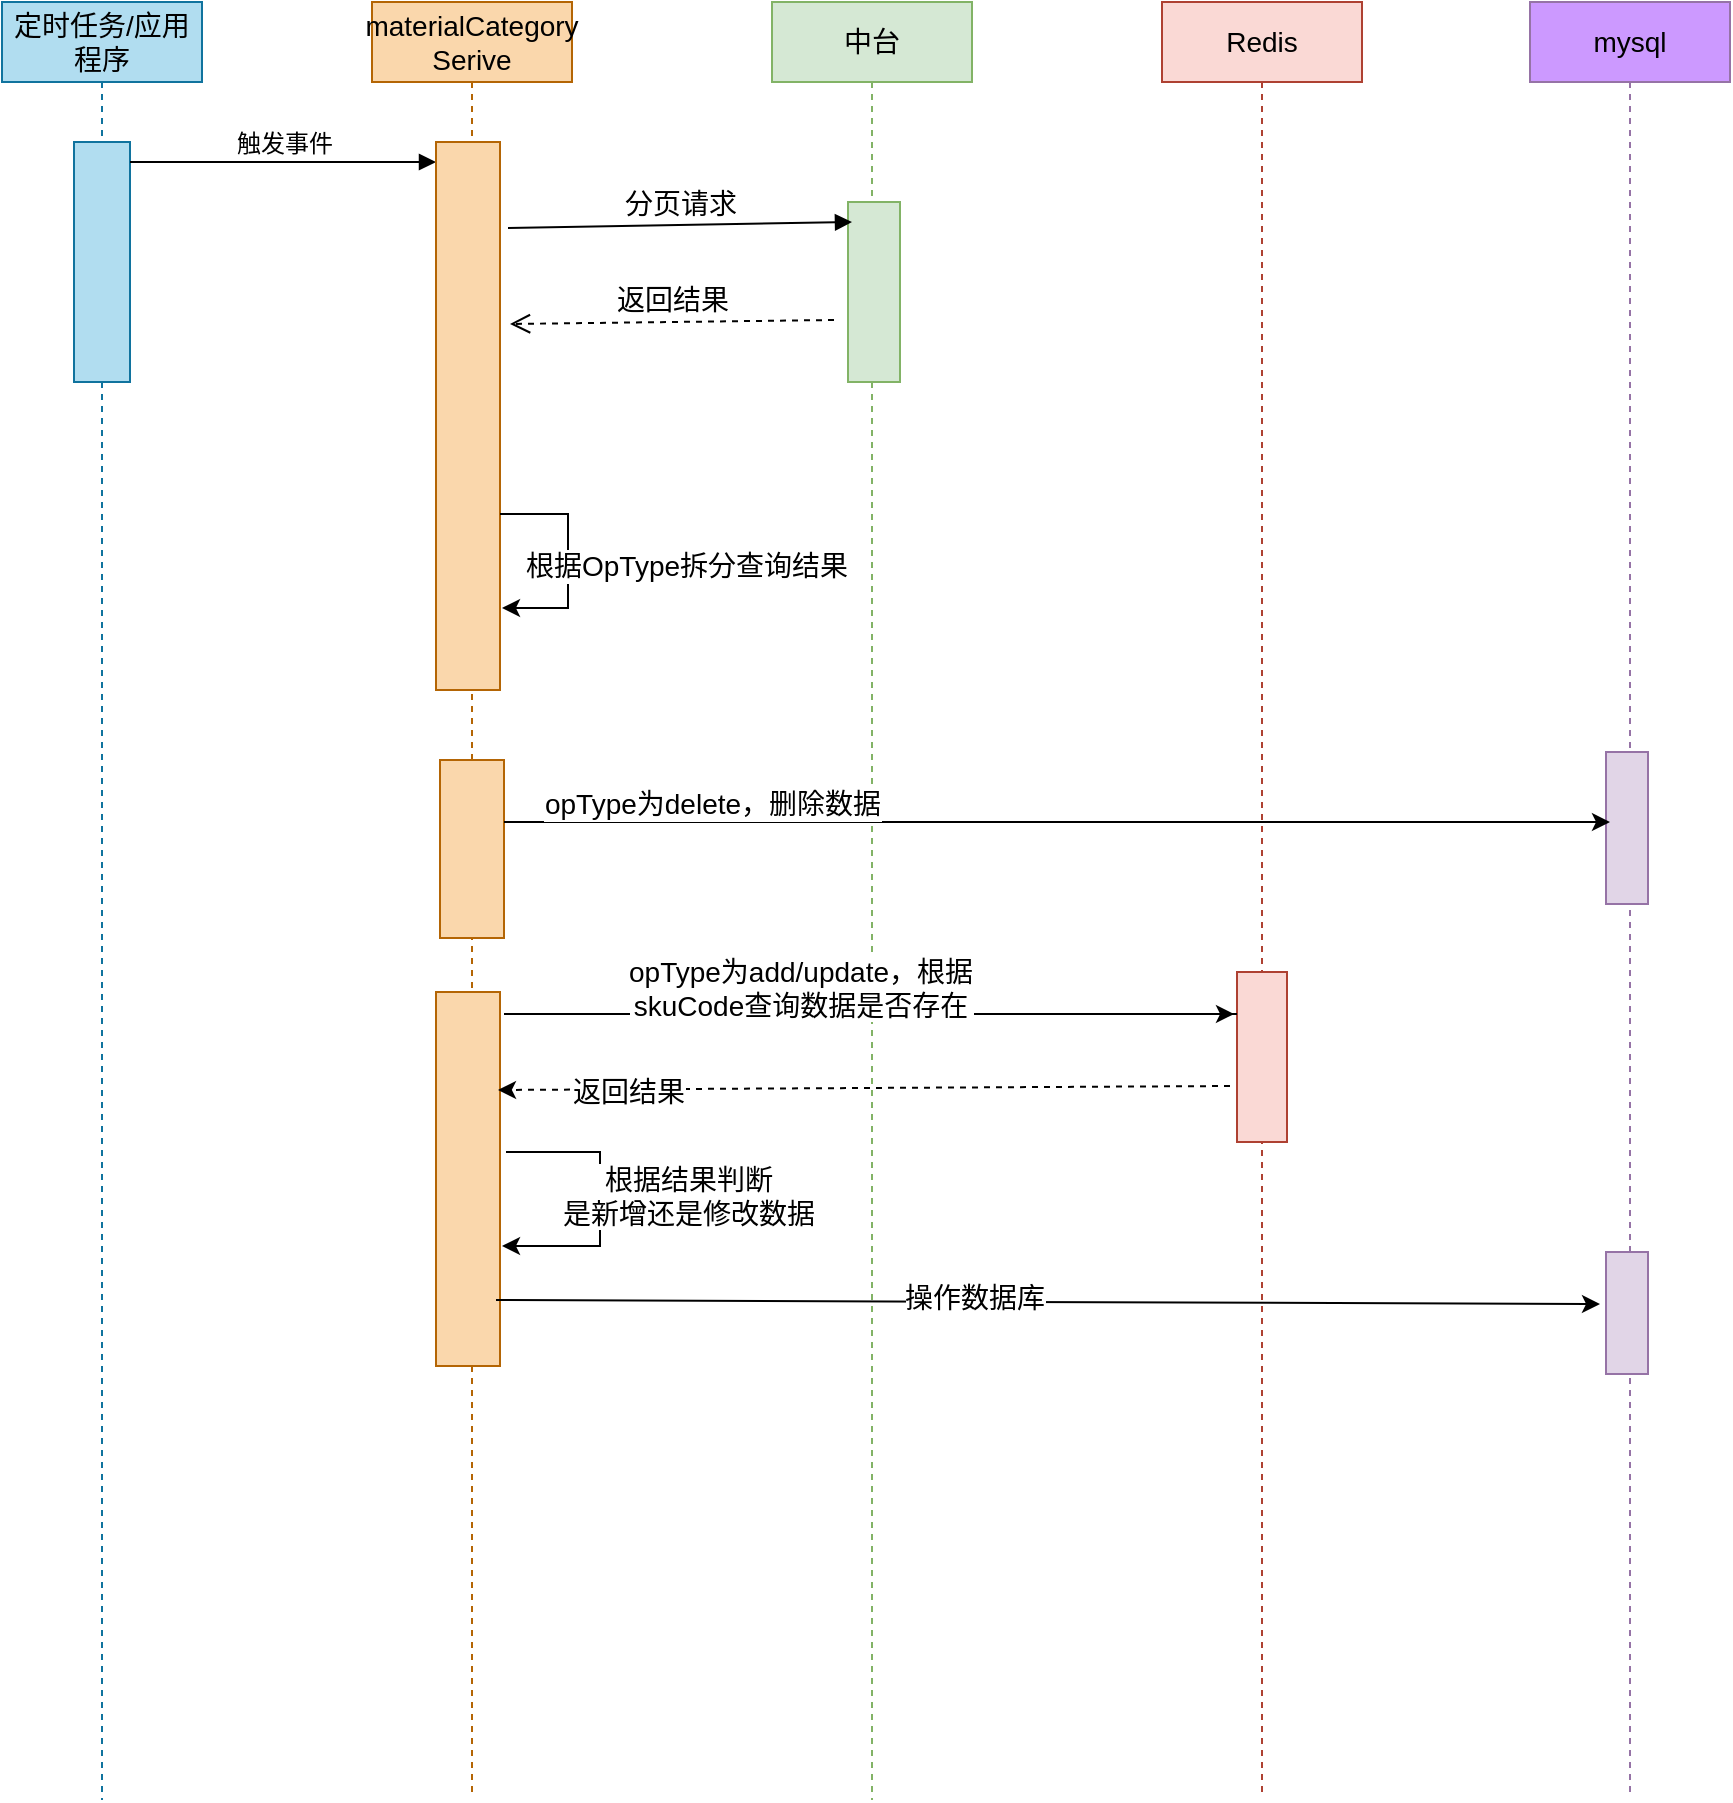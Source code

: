 <mxfile version="20.8.19" type="github" pages="2">
  <diagram name="Page-1" id="9rlAnr0whuJfNL5q-pFU">
    <mxGraphModel dx="1434" dy="764" grid="0" gridSize="10" guides="1" tooltips="1" connect="1" arrows="1" fold="1" page="0" pageScale="1" pageWidth="2500" pageHeight="1600" math="0" shadow="0">
      <root>
        <mxCell id="0" />
        <mxCell id="1" parent="0" />
        <mxCell id="jw1D5i-bptpZqYjqfrqc-1" value="&lt;font style=&quot;font-size: 14px;&quot;&gt;定时任务/应用程序&lt;/font&gt;" style="shape=umlLifeline;perimeter=lifelinePerimeter;whiteSpace=wrap;html=1;container=0;dropTarget=0;collapsible=0;recursiveResize=0;outlineConnect=0;portConstraint=eastwest;newEdgeStyle={&quot;edgeStyle&quot;:&quot;elbowEdgeStyle&quot;,&quot;elbow&quot;:&quot;vertical&quot;,&quot;curved&quot;:0,&quot;rounded&quot;:0};fillColor=#b1ddf0;strokeColor=#10739e;" parent="1" vertex="1">
          <mxGeometry x="305" y="160" width="100" height="899" as="geometry" />
        </mxCell>
        <mxCell id="jw1D5i-bptpZqYjqfrqc-2" value="" style="html=1;points=[];perimeter=orthogonalPerimeter;outlineConnect=0;targetShapes=umlLifeline;portConstraint=eastwest;newEdgeStyle={&quot;edgeStyle&quot;:&quot;elbowEdgeStyle&quot;,&quot;elbow&quot;:&quot;vertical&quot;,&quot;curved&quot;:0,&quot;rounded&quot;:0};fillColor=#b1ddf0;strokeColor=#10739e;" parent="jw1D5i-bptpZqYjqfrqc-1" vertex="1">
          <mxGeometry x="36" y="70" width="28" height="120" as="geometry" />
        </mxCell>
        <mxCell id="jw1D5i-bptpZqYjqfrqc-7" value="&lt;font style=&quot;font-size: 12px;&quot;&gt;触发事件&lt;/font&gt;" style="html=1;verticalAlign=bottom;endArrow=block;edgeStyle=elbowEdgeStyle;elbow=vertical;curved=0;rounded=0;" parent="1" source="jw1D5i-bptpZqYjqfrqc-2" target="jw1D5i-bptpZqYjqfrqc-14" edge="1">
          <mxGeometry relative="1" as="geometry">
            <mxPoint x="460" y="250" as="sourcePoint" />
            <Array as="points">
              <mxPoint x="445" y="240" />
            </Array>
            <mxPoint x="530" y="240" as="targetPoint" />
          </mxGeometry>
        </mxCell>
        <mxCell id="jw1D5i-bptpZqYjqfrqc-11" value="&lt;font style=&quot;font-size: 14px;&quot;&gt;Redis&lt;/font&gt;" style="shape=umlLifeline;perimeter=lifelinePerimeter;whiteSpace=wrap;html=1;container=0;dropTarget=0;collapsible=0;recursiveResize=0;outlineConnect=0;portConstraint=eastwest;newEdgeStyle={&quot;edgeStyle&quot;:&quot;elbowEdgeStyle&quot;,&quot;elbow&quot;:&quot;vertical&quot;,&quot;curved&quot;:0,&quot;rounded&quot;:0};fillColor=#fad9d5;strokeColor=#ae4132;" parent="1" vertex="1">
          <mxGeometry x="885" y="160" width="100" height="896" as="geometry" />
        </mxCell>
        <mxCell id="jw1D5i-bptpZqYjqfrqc-12" value="" style="html=1;points=[];perimeter=orthogonalPerimeter;outlineConnect=0;targetShapes=umlLifeline;portConstraint=eastwest;newEdgeStyle={&quot;edgeStyle&quot;:&quot;elbowEdgeStyle&quot;,&quot;elbow&quot;:&quot;vertical&quot;,&quot;curved&quot;:0,&quot;rounded&quot;:0};fillColor=#fad9d5;strokeColor=#ae4132;" parent="jw1D5i-bptpZqYjqfrqc-11" vertex="1">
          <mxGeometry x="37.5" y="485" width="25" height="85" as="geometry" />
        </mxCell>
        <mxCell id="jw1D5i-bptpZqYjqfrqc-13" value="&lt;font style=&quot;font-size: 14px;&quot;&gt;materialCategory&lt;br&gt;Serive&lt;/font&gt;" style="shape=umlLifeline;perimeter=lifelinePerimeter;whiteSpace=wrap;html=1;container=0;dropTarget=0;collapsible=0;recursiveResize=0;outlineConnect=0;portConstraint=eastwest;newEdgeStyle={&quot;edgeStyle&quot;:&quot;elbowEdgeStyle&quot;,&quot;elbow&quot;:&quot;vertical&quot;,&quot;curved&quot;:0,&quot;rounded&quot;:0};fillColor=#fad7ac;strokeColor=#b46504;" parent="1" vertex="1">
          <mxGeometry x="490" y="160" width="100" height="897" as="geometry" />
        </mxCell>
        <mxCell id="jw1D5i-bptpZqYjqfrqc-14" value="" style="html=1;points=[];perimeter=orthogonalPerimeter;outlineConnect=0;targetShapes=umlLifeline;portConstraint=eastwest;newEdgeStyle={&quot;edgeStyle&quot;:&quot;elbowEdgeStyle&quot;,&quot;elbow&quot;:&quot;vertical&quot;,&quot;curved&quot;:0,&quot;rounded&quot;:0};fillColor=#fad7ac;strokeColor=#b46504;" parent="jw1D5i-bptpZqYjqfrqc-13" vertex="1">
          <mxGeometry x="32" y="70" width="32" height="274" as="geometry" />
        </mxCell>
        <mxCell id="4BBNZKaEhTjfxijUrDNG-5" value="" style="html=1;points=[];perimeter=orthogonalPerimeter;outlineConnect=0;targetShapes=umlLifeline;portConstraint=eastwest;newEdgeStyle={&quot;edgeStyle&quot;:&quot;elbowEdgeStyle&quot;,&quot;elbow&quot;:&quot;vertical&quot;,&quot;curved&quot;:0,&quot;rounded&quot;:0};fillColor=#fad7ac;strokeColor=#b46504;" vertex="1" parent="jw1D5i-bptpZqYjqfrqc-13">
          <mxGeometry x="34" y="379" width="32" height="89" as="geometry" />
        </mxCell>
        <mxCell id="4BBNZKaEhTjfxijUrDNG-6" value="" style="html=1;points=[];perimeter=orthogonalPerimeter;outlineConnect=0;targetShapes=umlLifeline;portConstraint=eastwest;newEdgeStyle={&quot;edgeStyle&quot;:&quot;elbowEdgeStyle&quot;,&quot;elbow&quot;:&quot;vertical&quot;,&quot;curved&quot;:0,&quot;rounded&quot;:0};fillColor=#fad7ac;strokeColor=#b46504;" vertex="1" parent="jw1D5i-bptpZqYjqfrqc-13">
          <mxGeometry x="32" y="495" width="32" height="187" as="geometry" />
        </mxCell>
        <mxCell id="jw1D5i-bptpZqYjqfrqc-15" value="&lt;font style=&quot;font-size: 14px;&quot;&gt;mysql&lt;/font&gt;" style="shape=umlLifeline;perimeter=lifelinePerimeter;whiteSpace=wrap;html=1;container=0;dropTarget=0;collapsible=0;recursiveResize=0;outlineConnect=0;portConstraint=eastwest;newEdgeStyle={&quot;edgeStyle&quot;:&quot;elbowEdgeStyle&quot;,&quot;elbow&quot;:&quot;vertical&quot;,&quot;curved&quot;:0,&quot;rounded&quot;:0};fillColor=#CC99FF;strokeColor=#9673a6;" parent="1" vertex="1">
          <mxGeometry x="1069" y="160" width="100" height="898" as="geometry" />
        </mxCell>
        <mxCell id="jw1D5i-bptpZqYjqfrqc-16" value="" style="html=1;points=[];perimeter=orthogonalPerimeter;outlineConnect=0;targetShapes=umlLifeline;portConstraint=eastwest;newEdgeStyle={&quot;edgeStyle&quot;:&quot;elbowEdgeStyle&quot;,&quot;elbow&quot;:&quot;vertical&quot;,&quot;curved&quot;:0,&quot;rounded&quot;:0};fillColor=#e1d5e7;strokeColor=#9673a6;" parent="jw1D5i-bptpZqYjqfrqc-15" vertex="1">
          <mxGeometry x="38" y="375" width="21" height="76" as="geometry" />
        </mxCell>
        <mxCell id="4BBNZKaEhTjfxijUrDNG-11" value="" style="html=1;points=[];perimeter=orthogonalPerimeter;outlineConnect=0;targetShapes=umlLifeline;portConstraint=eastwest;newEdgeStyle={&quot;edgeStyle&quot;:&quot;elbowEdgeStyle&quot;,&quot;elbow&quot;:&quot;vertical&quot;,&quot;curved&quot;:0,&quot;rounded&quot;:0};fillColor=#e1d5e7;strokeColor=#9673a6;" vertex="1" parent="jw1D5i-bptpZqYjqfrqc-15">
          <mxGeometry x="38" y="625" width="21" height="61" as="geometry" />
        </mxCell>
        <mxCell id="jw1D5i-bptpZqYjqfrqc-38" value="&lt;span style=&quot;font-size: 14px;&quot;&gt;&lt;font color=&quot;#000000&quot;&gt;中台&lt;/font&gt;&lt;/span&gt;" style="shape=umlLifeline;perimeter=lifelinePerimeter;whiteSpace=wrap;html=1;container=0;dropTarget=0;collapsible=0;recursiveResize=0;outlineConnect=0;portConstraint=eastwest;newEdgeStyle={&quot;edgeStyle&quot;:&quot;elbowEdgeStyle&quot;,&quot;elbow&quot;:&quot;vertical&quot;,&quot;curved&quot;:0,&quot;rounded&quot;:0};fillColor=#d5e8d4;strokeColor=#82b366;" parent="1" vertex="1">
          <mxGeometry x="690" y="160" width="100" height="899" as="geometry" />
        </mxCell>
        <mxCell id="jw1D5i-bptpZqYjqfrqc-39" value="" style="html=1;points=[];perimeter=orthogonalPerimeter;outlineConnect=0;targetShapes=umlLifeline;portConstraint=eastwest;newEdgeStyle={&quot;edgeStyle&quot;:&quot;elbowEdgeStyle&quot;,&quot;elbow&quot;:&quot;vertical&quot;,&quot;curved&quot;:0,&quot;rounded&quot;:0};fillColor=#d5e8d4;strokeColor=#82b366;" parent="jw1D5i-bptpZqYjqfrqc-38" vertex="1">
          <mxGeometry x="38" y="100" width="26" height="90" as="geometry" />
        </mxCell>
        <mxCell id="jw1D5i-bptpZqYjqfrqc-41" value="&lt;font style=&quot;font-size: 14px;&quot;&gt;分页请求&lt;/font&gt;" style="html=1;verticalAlign=bottom;endArrow=block;elbow=vertical;rounded=0;" parent="1" edge="1">
          <mxGeometry relative="1" as="geometry">
            <mxPoint x="558" y="273" as="sourcePoint" />
            <mxPoint x="730" y="270" as="targetPoint" />
          </mxGeometry>
        </mxCell>
        <mxCell id="jw1D5i-bptpZqYjqfrqc-42" value="&lt;font style=&quot;font-size: 14px;&quot;&gt;返回结果&lt;/font&gt;" style="html=1;verticalAlign=bottom;endArrow=open;dashed=1;endSize=8;elbow=vertical;rounded=0;" parent="1" edge="1">
          <mxGeometry relative="1" as="geometry">
            <mxPoint x="559" y="321" as="targetPoint" />
            <mxPoint x="721" y="319" as="sourcePoint" />
          </mxGeometry>
        </mxCell>
        <mxCell id="4BBNZKaEhTjfxijUrDNG-3" value="" style="endArrow=classic;html=1;rounded=0;edgeStyle=orthogonalEdgeStyle;" edge="1" parent="1" source="jw1D5i-bptpZqYjqfrqc-14">
          <mxGeometry width="50" height="50" relative="1" as="geometry">
            <mxPoint x="555" y="391" as="sourcePoint" />
            <mxPoint x="555" y="463" as="targetPoint" />
            <Array as="points">
              <mxPoint x="588" y="416" />
              <mxPoint x="588" y="463" />
            </Array>
          </mxGeometry>
        </mxCell>
        <mxCell id="4BBNZKaEhTjfxijUrDNG-4" value="&lt;font style=&quot;font-size: 14px;&quot;&gt;根据OpType拆分查询结果&lt;/font&gt;" style="edgeLabel;html=1;align=center;verticalAlign=middle;resizable=0;points=[];" vertex="1" connectable="0" parent="4BBNZKaEhTjfxijUrDNG-3">
          <mxGeometry x="-0.526" y="3" relative="1" as="geometry">
            <mxPoint x="66" y="29" as="offset" />
          </mxGeometry>
        </mxCell>
        <mxCell id="4BBNZKaEhTjfxijUrDNG-8" value="" style="endArrow=classic;html=1;rounded=0;entryX=0.095;entryY=0.186;entryDx=0;entryDy=0;entryPerimeter=0;" edge="1" parent="1">
          <mxGeometry width="50" height="50" relative="1" as="geometry">
            <mxPoint x="556" y="570.004" as="sourcePoint" />
            <mxPoint x="1108.995" y="570.004" as="targetPoint" />
          </mxGeometry>
        </mxCell>
        <mxCell id="4BBNZKaEhTjfxijUrDNG-9" value="&lt;font style=&quot;font-size: 14px;&quot;&gt;opType为delete，删除数据&lt;/font&gt;" style="edgeLabel;html=1;align=center;verticalAlign=middle;resizable=0;points=[];" vertex="1" connectable="0" parent="4BBNZKaEhTjfxijUrDNG-8">
          <mxGeometry x="-0.693" y="-1" relative="1" as="geometry">
            <mxPoint x="19" y="-10" as="offset" />
          </mxGeometry>
        </mxCell>
        <mxCell id="4BBNZKaEhTjfxijUrDNG-10" value="" style="endArrow=classic;html=1;rounded=0;startArrow=none;" edge="1" parent="1" source="jw1D5i-bptpZqYjqfrqc-12">
          <mxGeometry width="50" height="50" relative="1" as="geometry">
            <mxPoint x="556" y="666" as="sourcePoint" />
            <mxPoint x="921" y="666" as="targetPoint" />
            <Array as="points">
              <mxPoint x="832" y="666" />
            </Array>
          </mxGeometry>
        </mxCell>
        <mxCell id="4BBNZKaEhTjfxijUrDNG-14" value="" style="endArrow=classic;html=1;rounded=0;dashed=1;" edge="1" parent="1">
          <mxGeometry width="50" height="50" relative="1" as="geometry">
            <mxPoint x="919" y="702" as="sourcePoint" />
            <mxPoint x="553" y="704" as="targetPoint" />
          </mxGeometry>
        </mxCell>
        <mxCell id="4BBNZKaEhTjfxijUrDNG-15" value="&lt;font style=&quot;font-size: 14px;&quot;&gt;返回结果&lt;/font&gt;" style="edgeLabel;html=1;align=center;verticalAlign=middle;resizable=0;points=[];" vertex="1" connectable="0" parent="4BBNZKaEhTjfxijUrDNG-14">
          <mxGeometry x="0.644" y="1" relative="1" as="geometry">
            <mxPoint as="offset" />
          </mxGeometry>
        </mxCell>
        <mxCell id="4BBNZKaEhTjfxijUrDNG-16" value="" style="endArrow=none;html=1;rounded=0;" edge="1" parent="1" target="jw1D5i-bptpZqYjqfrqc-12">
          <mxGeometry width="50" height="50" relative="1" as="geometry">
            <mxPoint x="556" y="666" as="sourcePoint" />
            <mxPoint x="1105" y="666" as="targetPoint" />
            <Array as="points" />
          </mxGeometry>
        </mxCell>
        <mxCell id="4BBNZKaEhTjfxijUrDNG-17" value="&lt;font style=&quot;font-size: 14px;&quot;&gt;opType为add/update，根据&lt;br&gt;skuCode查询数据是否存在&lt;/font&gt;" style="edgeLabel;html=1;align=center;verticalAlign=middle;resizable=0;points=[];" vertex="1" connectable="0" parent="4BBNZKaEhTjfxijUrDNG-16">
          <mxGeometry x="-0.683" y="-1" relative="1" as="geometry">
            <mxPoint x="90" y="-14" as="offset" />
          </mxGeometry>
        </mxCell>
        <mxCell id="4BBNZKaEhTjfxijUrDNG-18" value="" style="endArrow=classic;html=1;rounded=0;edgeStyle=orthogonalEdgeStyle;" edge="1" parent="1">
          <mxGeometry width="50" height="50" relative="1" as="geometry">
            <mxPoint x="557" y="735" as="sourcePoint" />
            <mxPoint x="555" y="782" as="targetPoint" />
            <Array as="points">
              <mxPoint x="557" y="735" />
              <mxPoint x="604" y="735" />
              <mxPoint x="604" y="782" />
            </Array>
          </mxGeometry>
        </mxCell>
        <mxCell id="4BBNZKaEhTjfxijUrDNG-19" value="&lt;font style=&quot;font-size: 14px;&quot;&gt;根据结果判断&lt;br&gt;是新增还是修改数据&lt;/font&gt;" style="edgeLabel;html=1;align=center;verticalAlign=middle;resizable=0;points=[];" vertex="1" connectable="0" parent="4BBNZKaEhTjfxijUrDNG-18">
          <mxGeometry x="0.379" y="1" relative="1" as="geometry">
            <mxPoint x="48" y="-26" as="offset" />
          </mxGeometry>
        </mxCell>
        <mxCell id="4BBNZKaEhTjfxijUrDNG-21" value="" style="endArrow=classic;html=1;rounded=0;" edge="1" parent="1">
          <mxGeometry width="50" height="50" relative="1" as="geometry">
            <mxPoint x="552" y="809" as="sourcePoint" />
            <mxPoint x="1104" y="811" as="targetPoint" />
          </mxGeometry>
        </mxCell>
        <mxCell id="4BBNZKaEhTjfxijUrDNG-22" value="&lt;font style=&quot;font-size: 14px;&quot;&gt;操作数据库&lt;/font&gt;" style="edgeLabel;html=1;align=center;verticalAlign=middle;resizable=0;points=[];" vertex="1" connectable="0" parent="4BBNZKaEhTjfxijUrDNG-21">
          <mxGeometry x="-0.134" y="2" relative="1" as="geometry">
            <mxPoint as="offset" />
          </mxGeometry>
        </mxCell>
      </root>
    </mxGraphModel>
  </diagram>
  <diagram id="VtKlL0WCUns5X4JokIXI" name="第 2 页">
    <mxGraphModel dx="1402" dy="764" grid="0" gridSize="10" guides="1" tooltips="1" connect="1" arrows="1" fold="1" page="0" pageScale="1" pageWidth="2500" pageHeight="1600" math="0" shadow="0">
      <root>
        <mxCell id="0" />
        <mxCell id="1" parent="0" />
        <mxCell id="gQIAnr2j4avc485dqjna-1" value="&lt;span style=&quot;font-size: 14px;&quot;&gt;中台&lt;br&gt;rocketMQ&lt;br&gt;&lt;/span&gt;" style="shape=umlLifeline;perimeter=lifelinePerimeter;whiteSpace=wrap;html=1;container=0;dropTarget=0;collapsible=0;recursiveResize=0;outlineConnect=0;portConstraint=eastwest;newEdgeStyle={&quot;edgeStyle&quot;:&quot;elbowEdgeStyle&quot;,&quot;elbow&quot;:&quot;vertical&quot;,&quot;curved&quot;:0,&quot;rounded&quot;:0};fillColor=#b1ddf0;strokeColor=#10739e;" vertex="1" parent="1">
          <mxGeometry x="170" y="150" width="100" height="1010" as="geometry" />
        </mxCell>
        <mxCell id="gQIAnr2j4avc485dqjna-2" value="" style="html=1;points=[];perimeter=orthogonalPerimeter;outlineConnect=0;targetShapes=umlLifeline;portConstraint=eastwest;newEdgeStyle={&quot;edgeStyle&quot;:&quot;elbowEdgeStyle&quot;,&quot;elbow&quot;:&quot;vertical&quot;,&quot;curved&quot;:0,&quot;rounded&quot;:0};fillColor=#b1ddf0;strokeColor=#10739e;" vertex="1" parent="gQIAnr2j4avc485dqjna-1">
          <mxGeometry x="36" y="70" width="28" height="80" as="geometry" />
        </mxCell>
        <mxCell id="gQIAnr2j4avc485dqjna-3" value="&lt;font style=&quot;font-size: 14px;&quot;&gt;Redis&lt;/font&gt;" style="shape=umlLifeline;perimeter=lifelinePerimeter;whiteSpace=wrap;html=1;container=0;dropTarget=0;collapsible=0;recursiveResize=0;outlineConnect=0;portConstraint=eastwest;newEdgeStyle={&quot;edgeStyle&quot;:&quot;elbowEdgeStyle&quot;,&quot;elbow&quot;:&quot;vertical&quot;,&quot;curved&quot;:0,&quot;rounded&quot;:0};fillColor=#fad9d5;strokeColor=#ae4132;" vertex="1" parent="1">
          <mxGeometry x="571" y="150" width="100" height="1010" as="geometry" />
        </mxCell>
        <mxCell id="gQIAnr2j4avc485dqjna-4" value="" style="html=1;points=[];perimeter=orthogonalPerimeter;outlineConnect=0;targetShapes=umlLifeline;portConstraint=eastwest;newEdgeStyle={&quot;edgeStyle&quot;:&quot;elbowEdgeStyle&quot;,&quot;elbow&quot;:&quot;vertical&quot;,&quot;curved&quot;:0,&quot;rounded&quot;:0};fillColor=#fad9d5;strokeColor=#ae4132;" vertex="1" parent="gQIAnr2j4avc485dqjna-3">
          <mxGeometry x="35" y="180" width="32" height="80" as="geometry" />
        </mxCell>
        <mxCell id="gQIAnr2j4avc485dqjna-5" value="" style="html=1;points=[];perimeter=orthogonalPerimeter;outlineConnect=0;targetShapes=umlLifeline;portConstraint=eastwest;newEdgeStyle={&quot;edgeStyle&quot;:&quot;elbowEdgeStyle&quot;,&quot;elbow&quot;:&quot;vertical&quot;,&quot;curved&quot;:0,&quot;rounded&quot;:0};fillColor=#fad9d5;strokeColor=#ae4132;" vertex="1" parent="gQIAnr2j4avc485dqjna-3">
          <mxGeometry x="35" y="653" width="32" height="47" as="geometry" />
        </mxCell>
        <mxCell id="gQIAnr2j4avc485dqjna-6" value="&lt;font style=&quot;font-size: 14px;&quot;&gt;materialCategory&lt;br&gt;Serive&lt;/font&gt;" style="shape=umlLifeline;perimeter=lifelinePerimeter;whiteSpace=wrap;html=1;container=0;dropTarget=0;collapsible=0;recursiveResize=0;outlineConnect=0;portConstraint=eastwest;newEdgeStyle={&quot;edgeStyle&quot;:&quot;elbowEdgeStyle&quot;,&quot;elbow&quot;:&quot;vertical&quot;,&quot;curved&quot;:0,&quot;rounded&quot;:0};fillColor=#fad7ac;strokeColor=#b46504;" vertex="1" parent="1">
          <mxGeometry x="345" y="150" width="100" height="1010" as="geometry" />
        </mxCell>
        <mxCell id="gQIAnr2j4avc485dqjna-7" value="" style="html=1;points=[];perimeter=orthogonalPerimeter;outlineConnect=0;targetShapes=umlLifeline;portConstraint=eastwest;newEdgeStyle={&quot;edgeStyle&quot;:&quot;elbowEdgeStyle&quot;,&quot;elbow&quot;:&quot;vertical&quot;,&quot;curved&quot;:0,&quot;rounded&quot;:0};fillColor=#fad7ac;strokeColor=#b46504;" vertex="1" parent="gQIAnr2j4avc485dqjna-6">
          <mxGeometry x="32" y="70" width="32" height="647" as="geometry" />
        </mxCell>
        <mxCell id="gQIAnr2j4avc485dqjna-8" value="&lt;font style=&quot;font-size: 14px;&quot;&gt;判断返回结果&lt;/font&gt;" style="html=1;verticalAlign=bottom;endArrow=open;endSize=8;edgeStyle=orthogonalEdgeStyle;elbow=vertical;rounded=0;" edge="1" parent="gQIAnr2j4avc485dqjna-6" source="gQIAnr2j4avc485dqjna-7" target="gQIAnr2j4avc485dqjna-7">
          <mxGeometry relative="1" as="geometry">
            <mxPoint x="60" y="240" as="targetPoint" />
            <Array as="points">
              <mxPoint x="90" y="278" />
              <mxPoint x="90" y="326" />
            </Array>
            <mxPoint x="70" y="280" as="sourcePoint" />
          </mxGeometry>
        </mxCell>
        <mxCell id="gQIAnr2j4avc485dqjna-9" value="" style="endArrow=classic;html=1;rounded=0;sketch=0;fontSize=14;fontColor=#000000;elbow=vertical;edgeStyle=orthogonalEdgeStyle;" edge="1" parent="gQIAnr2j4avc485dqjna-6" source="gQIAnr2j4avc485dqjna-7" target="gQIAnr2j4avc485dqjna-7">
          <mxGeometry width="50" height="50" relative="1" as="geometry">
            <mxPoint x="110" y="550" as="sourcePoint" />
            <mxPoint x="60" y="590" as="targetPoint" />
            <Array as="points">
              <mxPoint x="110" y="539" />
              <mxPoint x="110" y="583" />
            </Array>
          </mxGeometry>
        </mxCell>
        <mxCell id="gQIAnr2j4avc485dqjna-10" value="判断返回结果" style="edgeLabel;html=1;align=center;verticalAlign=middle;resizable=0;points=[];fontSize=14;fontColor=#000000;" vertex="1" connectable="0" parent="gQIAnr2j4avc485dqjna-9">
          <mxGeometry x="-0.106" y="-1" relative="1" as="geometry">
            <mxPoint as="offset" />
          </mxGeometry>
        </mxCell>
        <mxCell id="gQIAnr2j4avc485dqjna-11" value="&lt;font style=&quot;font-size: 14px;&quot;&gt;mysql&lt;/font&gt;" style="shape=umlLifeline;perimeter=lifelinePerimeter;whiteSpace=wrap;html=1;container=0;dropTarget=0;collapsible=0;recursiveResize=0;outlineConnect=0;portConstraint=eastwest;newEdgeStyle={&quot;edgeStyle&quot;:&quot;elbowEdgeStyle&quot;,&quot;elbow&quot;:&quot;vertical&quot;,&quot;curved&quot;:0,&quot;rounded&quot;:0};fillColor=#CC99FF;strokeColor=#9673a6;" vertex="1" parent="1">
          <mxGeometry x="936" y="150" width="100" height="1010" as="geometry" />
        </mxCell>
        <mxCell id="gQIAnr2j4avc485dqjna-12" value="" style="html=1;points=[];perimeter=orthogonalPerimeter;outlineConnect=0;targetShapes=umlLifeline;portConstraint=eastwest;newEdgeStyle={&quot;edgeStyle&quot;:&quot;elbowEdgeStyle&quot;,&quot;elbow&quot;:&quot;vertical&quot;,&quot;curved&quot;:0,&quot;rounded&quot;:0};fillColor=#e1d5e7;strokeColor=#9673a6;" vertex="1" parent="gQIAnr2j4avc485dqjna-11">
          <mxGeometry x="38" y="455" width="22" height="169" as="geometry" />
        </mxCell>
        <mxCell id="gQIAnr2j4avc485dqjna-13" value="" style="endArrow=classic;html=1;rounded=0;sketch=0;fontSize=14;fontColor=#000000;elbow=vertical;" edge="1" parent="1">
          <mxGeometry width="50" height="50" relative="1" as="geometry">
            <mxPoint x="240" y="240" as="sourcePoint" />
            <mxPoint x="376" y="240" as="targetPoint" />
            <Array as="points">
              <mxPoint x="370" y="240" />
            </Array>
          </mxGeometry>
        </mxCell>
        <mxCell id="gQIAnr2j4avc485dqjna-14" value="推送消息" style="edgeLabel;html=1;align=center;verticalAlign=middle;resizable=0;points=[];fontSize=14;fontColor=#000000;" vertex="1" connectable="0" parent="gQIAnr2j4avc485dqjna-13">
          <mxGeometry x="-0.355" y="3" relative="1" as="geometry">
            <mxPoint as="offset" />
          </mxGeometry>
        </mxCell>
        <mxCell id="gQIAnr2j4avc485dqjna-15" value="&lt;span style=&quot;font-size: 14px;&quot;&gt;中台&lt;br&gt;查询商品接口&lt;br&gt;&lt;/span&gt;" style="shape=umlLifeline;perimeter=lifelinePerimeter;whiteSpace=wrap;html=1;container=0;dropTarget=0;collapsible=0;recursiveResize=0;outlineConnect=0;portConstraint=eastwest;newEdgeStyle={&quot;edgeStyle&quot;:&quot;elbowEdgeStyle&quot;,&quot;elbow&quot;:&quot;vertical&quot;,&quot;curved&quot;:0,&quot;rounded&quot;:0};fillColor=#b1ddf0;strokeColor=#10739e;" vertex="1" parent="1">
          <mxGeometry x="757" y="150" width="100" height="1010" as="geometry" />
        </mxCell>
        <mxCell id="gQIAnr2j4avc485dqjna-16" value="" style="html=1;points=[];perimeter=orthogonalPerimeter;outlineConnect=0;targetShapes=umlLifeline;portConstraint=eastwest;newEdgeStyle={&quot;edgeStyle&quot;:&quot;elbowEdgeStyle&quot;,&quot;elbow&quot;:&quot;vertical&quot;,&quot;curved&quot;:0,&quot;rounded&quot;:0};fillColor=#b1ddf0;strokeColor=#10739e;" vertex="1" parent="gQIAnr2j4avc485dqjna-15">
          <mxGeometry x="36" y="348" width="28" height="82" as="geometry" />
        </mxCell>
        <mxCell id="gQIAnr2j4avc485dqjna-19" value="" style="endArrow=classic;html=1;rounded=0;sketch=0;fontSize=14;fontColor=#000000;elbow=vertical;" edge="1" parent="1" target="gQIAnr2j4avc485dqjna-4">
          <mxGeometry width="50" height="50" relative="1" as="geometry">
            <mxPoint x="410" y="352" as="sourcePoint" />
            <mxPoint x="730" y="350" as="targetPoint" />
          </mxGeometry>
        </mxCell>
        <mxCell id="gQIAnr2j4avc485dqjna-20" value="查询是否处理过" style="edgeLabel;html=1;align=center;verticalAlign=middle;resizable=0;points=[];fontSize=14;fontColor=#000000;" vertex="1" connectable="0" parent="gQIAnr2j4avc485dqjna-19">
          <mxGeometry x="-0.348" y="-3" relative="1" as="geometry">
            <mxPoint as="offset" />
          </mxGeometry>
        </mxCell>
        <mxCell id="gQIAnr2j4avc485dqjna-21" value="" style="endArrow=classic;html=1;rounded=0;sketch=0;fontSize=14;fontColor=#000000;elbow=vertical;" edge="1" parent="1">
          <mxGeometry width="50" height="50" relative="1" as="geometry">
            <mxPoint x="411" y="519" as="sourcePoint" />
            <mxPoint x="795" y="519" as="targetPoint" />
            <Array as="points">
              <mxPoint x="512" y="519" />
            </Array>
          </mxGeometry>
        </mxCell>
        <mxCell id="gQIAnr2j4avc485dqjna-22" value="根据uniqueId查询接口" style="edgeLabel;html=1;align=center;verticalAlign=middle;resizable=0;points=[];fontSize=14;fontColor=#000000;" vertex="1" connectable="0" parent="gQIAnr2j4avc485dqjna-21">
          <mxGeometry x="-0.143" y="-3" relative="1" as="geometry">
            <mxPoint as="offset" />
          </mxGeometry>
        </mxCell>
        <mxCell id="gQIAnr2j4avc485dqjna-23" value="" style="endArrow=classic;html=1;rounded=0;sketch=0;fontSize=14;fontColor=#000000;elbow=vertical;dashed=1;" edge="1" parent="1">
          <mxGeometry width="50" height="50" relative="1" as="geometry">
            <mxPoint x="790" y="560" as="sourcePoint" />
            <mxPoint x="411" y="560" as="targetPoint" />
            <Array as="points">
              <mxPoint x="621" y="560" />
            </Array>
          </mxGeometry>
        </mxCell>
        <mxCell id="gQIAnr2j4avc485dqjna-24" value="返回查询结果" style="edgeLabel;html=1;align=center;verticalAlign=middle;resizable=0;points=[];fontSize=14;fontColor=#000000;" vertex="1" connectable="0" parent="gQIAnr2j4avc485dqjna-23">
          <mxGeometry x="0.448" y="2" relative="1" as="geometry">
            <mxPoint as="offset" />
          </mxGeometry>
        </mxCell>
        <mxCell id="gQIAnr2j4avc485dqjna-25" value="" style="endArrow=classic;html=1;rounded=0;sketch=0;fontSize=14;fontColor=#000000;elbow=vertical;" edge="1" parent="1">
          <mxGeometry width="50" height="50" relative="1" as="geometry">
            <mxPoint x="410" y="622" as="sourcePoint" />
            <mxPoint x="976" y="622" as="targetPoint" />
          </mxGeometry>
        </mxCell>
        <mxCell id="gQIAnr2j4avc485dqjna-26" value="获取到skuCode查询数据是否存在" style="edgeLabel;html=1;align=center;verticalAlign=middle;resizable=0;points=[];fontSize=14;fontColor=#000000;" vertex="1" connectable="0" parent="gQIAnr2j4avc485dqjna-25">
          <mxGeometry x="-0.143" y="-3" relative="1" as="geometry">
            <mxPoint x="2" y="-12" as="offset" />
          </mxGeometry>
        </mxCell>
        <mxCell id="gQIAnr2j4avc485dqjna-27" value="" style="endArrow=classic;html=1;rounded=0;sketch=0;fontSize=14;fontColor=#000000;elbow=vertical;dashed=1;" edge="1" parent="1">
          <mxGeometry width="50" height="50" relative="1" as="geometry">
            <mxPoint x="971" y="656" as="sourcePoint" />
            <mxPoint x="409" y="658" as="targetPoint" />
            <Array as="points">
              <mxPoint x="707" y="656" />
            </Array>
          </mxGeometry>
        </mxCell>
        <mxCell id="gQIAnr2j4avc485dqjna-28" value="返回查询结果" style="edgeLabel;html=1;align=center;verticalAlign=middle;resizable=0;points=[];fontSize=14;fontColor=#000000;" vertex="1" connectable="0" parent="gQIAnr2j4avc485dqjna-27">
          <mxGeometry x="0.448" y="2" relative="1" as="geometry">
            <mxPoint as="offset" />
          </mxGeometry>
        </mxCell>
        <mxCell id="gQIAnr2j4avc485dqjna-29" value="" style="endArrow=classic;html=1;rounded=0;sketch=0;fontSize=14;fontColor=#000000;elbow=vertical;" edge="1" parent="1">
          <mxGeometry width="50" height="50" relative="1" as="geometry">
            <mxPoint x="409" y="756" as="sourcePoint" />
            <mxPoint x="973" y="754" as="targetPoint" />
          </mxGeometry>
        </mxCell>
        <mxCell id="gQIAnr2j4avc485dqjna-30" value="写入数据库" style="edgeLabel;html=1;align=center;verticalAlign=middle;resizable=0;points=[];fontSize=14;fontColor=#000000;" vertex="1" connectable="0" parent="gQIAnr2j4avc485dqjna-29">
          <mxGeometry x="-0.143" y="-3" relative="1" as="geometry">
            <mxPoint as="offset" />
          </mxGeometry>
        </mxCell>
        <mxCell id="gQIAnr2j4avc485dqjna-31" value="" style="endArrow=classic;html=1;rounded=0;sketch=0;fontSize=14;fontColor=#000000;elbow=vertical;" edge="1" parent="1">
          <mxGeometry width="50" height="50" relative="1" as="geometry">
            <mxPoint x="411" y="810" as="sourcePoint" />
            <mxPoint x="603" y="810" as="targetPoint" />
          </mxGeometry>
        </mxCell>
        <mxCell id="gQIAnr2j4avc485dqjna-32" value="设置标记" style="edgeLabel;html=1;align=center;verticalAlign=middle;resizable=0;points=[];fontSize=14;fontColor=#000000;" vertex="1" connectable="0" parent="gQIAnr2j4avc485dqjna-31">
          <mxGeometry x="-0.348" y="-3" relative="1" as="geometry">
            <mxPoint x="6" as="offset" />
          </mxGeometry>
        </mxCell>
        <mxCell id="gQIAnr2j4avc485dqjna-33" value="" style="endArrow=classic;html=1;rounded=0;sketch=0;fontSize=14;fontColor=#000000;elbow=vertical;dashed=1;" edge="1" parent="1">
          <mxGeometry width="50" height="50" relative="1" as="geometry">
            <mxPoint x="606" y="390" as="sourcePoint" />
            <mxPoint x="407" y="390" as="targetPoint" />
            <Array as="points" />
          </mxGeometry>
        </mxCell>
        <mxCell id="gQIAnr2j4avc485dqjna-34" value="返回结果" style="edgeLabel;html=1;align=center;verticalAlign=middle;resizable=0;points=[];fontSize=14;fontColor=#000000;" vertex="1" connectable="0" parent="gQIAnr2j4avc485dqjna-33">
          <mxGeometry x="0.2" y="4" relative="1" as="geometry">
            <mxPoint as="offset" />
          </mxGeometry>
        </mxCell>
        <mxCell id="fHlti-_ENbodgNxVJLKv-1" value="" style="endArrow=classic;html=1;rounded=0;dashed=1;sketch=0;fontSize=14;fontColor=#000000;elbow=vertical;edgeStyle=orthogonalEdgeStyle;" edge="1" parent="1" source="gQIAnr2j4avc485dqjna-7">
          <mxGeometry width="50" height="50" relative="1" as="geometry">
            <mxPoint x="493" y="216" as="sourcePoint" />
            <mxPoint x="409" y="323" as="targetPoint" />
            <Array as="points">
              <mxPoint x="439" y="270" />
              <mxPoint x="439" y="323" />
            </Array>
          </mxGeometry>
        </mxCell>
        <mxCell id="fHlti-_ENbodgNxVJLKv-2" value="接收并&lt;br&gt;解析消息" style="edgeLabel;html=1;align=center;verticalAlign=middle;resizable=0;points=[];fontSize=14;fontColor=#000000;" vertex="1" connectable="0" parent="fHlti-_ENbodgNxVJLKv-1">
          <mxGeometry x="-0.327" y="1" relative="1" as="geometry">
            <mxPoint y="19" as="offset" />
          </mxGeometry>
        </mxCell>
      </root>
    </mxGraphModel>
  </diagram>
</mxfile>
